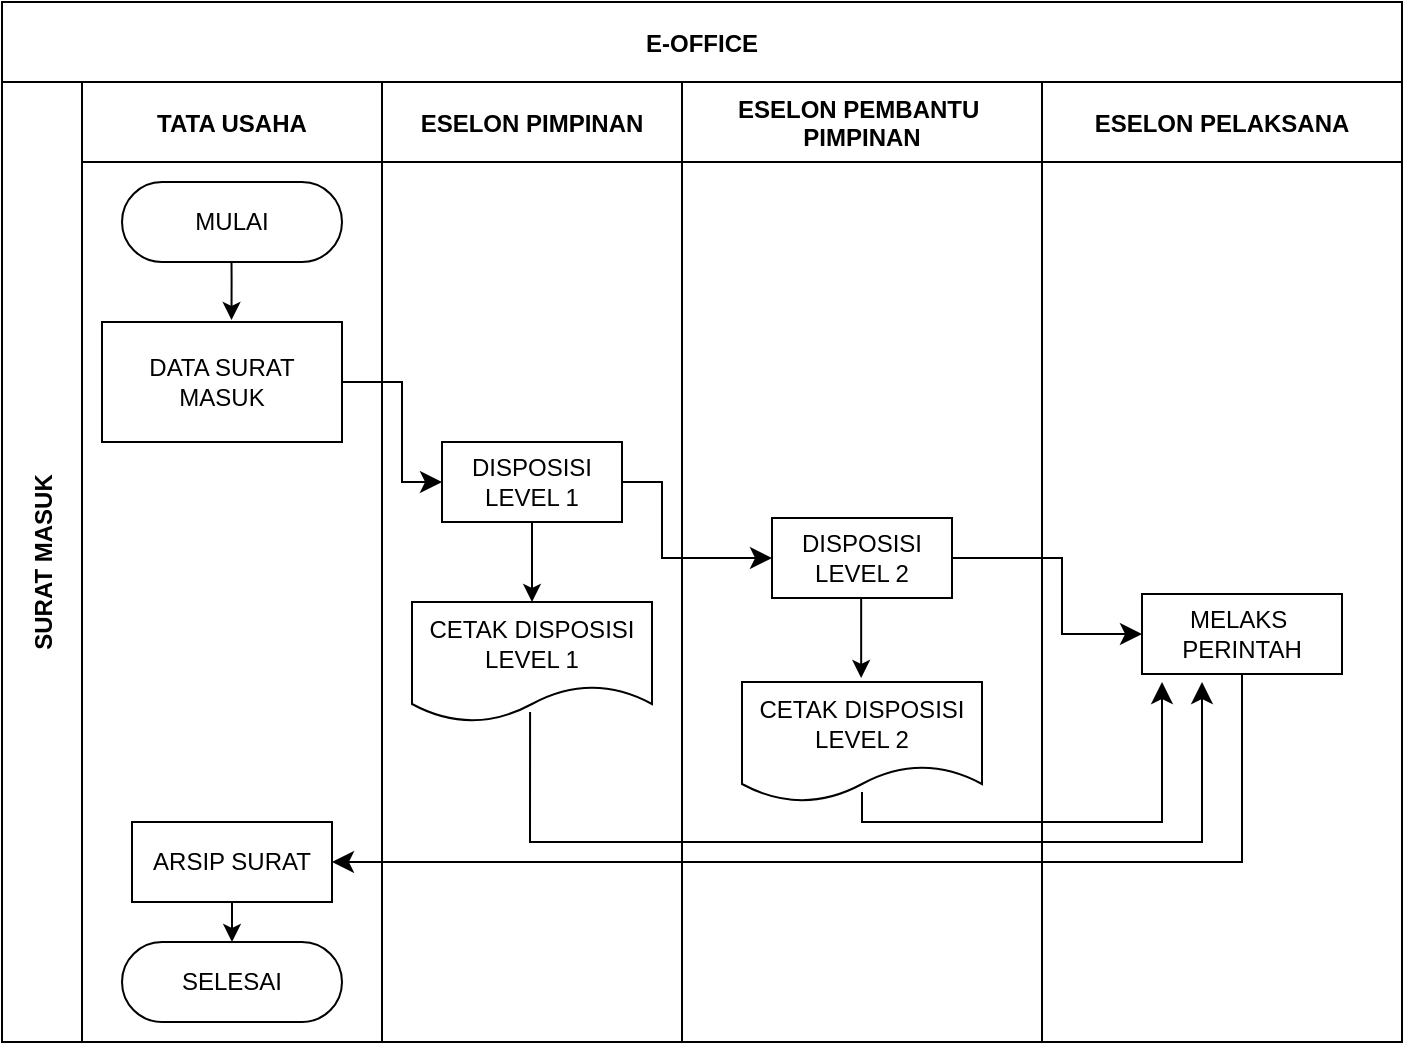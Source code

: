 <mxfile version="24.7.17">
  <diagram id="kgpKYQtTHZ0yAKxKKP6v" name="Page-1">
    <mxGraphModel dx="1434" dy="780" grid="1" gridSize="10" guides="1" tooltips="1" connect="1" arrows="1" fold="1" page="1" pageScale="1" pageWidth="850" pageHeight="1100" math="0" shadow="0">
      <root>
        <mxCell id="0" />
        <mxCell id="1" parent="0" />
        <mxCell id="3nuBFxr9cyL0pnOWT2aG-1" value="E-OFFICE" style="shape=table;childLayout=tableLayout;startSize=40;collapsible=0;recursiveResize=0;expand=0;fillColor=none;fontStyle=1" parent="1" vertex="1">
          <mxGeometry x="51" y="530" width="700" height="520" as="geometry" />
        </mxCell>
        <mxCell id="3nuBFxr9cyL0pnOWT2aG-3" value="SURAT MASUK" style="shape=tableRow;horizontal=0;swimlaneHead=0;swimlaneBody=0;top=0;left=0;bottom=0;right=0;fillColor=none;points=[[0,0.5],[1,0.5]];portConstraint=eastwest;startSize=40;collapsible=0;recursiveResize=0;expand=0;fontStyle=1;" parent="3nuBFxr9cyL0pnOWT2aG-1" vertex="1">
          <mxGeometry y="40" width="700" height="480" as="geometry" />
        </mxCell>
        <mxCell id="3nuBFxr9cyL0pnOWT2aG-4" value="TATA USAHA" style="swimlane;swimlaneHead=0;swimlaneBody=0;connectable=0;fillColor=none;startSize=40;collapsible=0;recursiveResize=0;expand=0;fontStyle=1;" parent="3nuBFxr9cyL0pnOWT2aG-3" vertex="1">
          <mxGeometry x="40" width="150" height="480" as="geometry">
            <mxRectangle width="150" height="480" as="alternateBounds" />
          </mxGeometry>
        </mxCell>
        <mxCell id="3nuBFxr9cyL0pnOWT2aG-6" value="MULAI" style="rounded=1;whiteSpace=wrap;html=1;arcSize=50;" parent="3nuBFxr9cyL0pnOWT2aG-4" vertex="1">
          <mxGeometry x="20" y="50" width="110" height="40" as="geometry" />
        </mxCell>
        <mxCell id="eYpfPBhZfu6Fcm4IwKXz-26" style="edgeStyle=orthogonalEdgeStyle;rounded=0;orthogonalLoop=1;jettySize=auto;html=1;" parent="3nuBFxr9cyL0pnOWT2aG-4" edge="1">
          <mxGeometry relative="1" as="geometry">
            <mxPoint x="74.76" y="90" as="sourcePoint" />
            <mxPoint x="74.76" y="119" as="targetPoint" />
            <Array as="points">
              <mxPoint x="74.76" y="99" />
            </Array>
          </mxGeometry>
        </mxCell>
        <mxCell id="eYpfPBhZfu6Fcm4IwKXz-33" value="ARSIP SURAT" style="rounded=0;whiteSpace=wrap;html=1;" parent="3nuBFxr9cyL0pnOWT2aG-4" vertex="1">
          <mxGeometry x="25" y="370" width="100" height="40" as="geometry" />
        </mxCell>
        <mxCell id="eYpfPBhZfu6Fcm4IwKXz-36" value="SELESAI" style="rounded=1;whiteSpace=wrap;html=1;arcSize=50;" parent="3nuBFxr9cyL0pnOWT2aG-4" vertex="1">
          <mxGeometry x="20" y="430" width="110" height="40" as="geometry" />
        </mxCell>
        <mxCell id="eYpfPBhZfu6Fcm4IwKXz-40" value="DATA SURAT MASUK" style="rounded=0;whiteSpace=wrap;html=1;" parent="3nuBFxr9cyL0pnOWT2aG-4" vertex="1">
          <mxGeometry x="10" y="120" width="120" height="60" as="geometry" />
        </mxCell>
        <mxCell id="eYpfPBhZfu6Fcm4IwKXz-48" value="" style="endArrow=classic;html=1;rounded=0;entryX=0.5;entryY=0;entryDx=0;entryDy=0;exitX=0.5;exitY=1;exitDx=0;exitDy=0;" parent="3nuBFxr9cyL0pnOWT2aG-4" source="eYpfPBhZfu6Fcm4IwKXz-33" target="eYpfPBhZfu6Fcm4IwKXz-36" edge="1">
          <mxGeometry width="50" height="50" relative="1" as="geometry">
            <mxPoint x="40" y="430" as="sourcePoint" />
            <mxPoint x="90" y="380" as="targetPoint" />
          </mxGeometry>
        </mxCell>
        <mxCell id="3nuBFxr9cyL0pnOWT2aG-8" value="ESELON PIMPINAN" style="swimlane;swimlaneHead=0;swimlaneBody=0;connectable=0;fillColor=none;startSize=40;collapsible=0;recursiveResize=0;expand=0;fontStyle=1;" parent="3nuBFxr9cyL0pnOWT2aG-3" vertex="1">
          <mxGeometry x="190" width="150" height="480" as="geometry">
            <mxRectangle width="150" height="480" as="alternateBounds" />
          </mxGeometry>
        </mxCell>
        <mxCell id="3nuBFxr9cyL0pnOWT2aG-9" value="DISPOSISI LEVEL 1" style="rounded=0;whiteSpace=wrap;html=1;" parent="3nuBFxr9cyL0pnOWT2aG-8" vertex="1">
          <mxGeometry x="30" y="180" width="90" height="40" as="geometry" />
        </mxCell>
        <mxCell id="eYpfPBhZfu6Fcm4IwKXz-38" value="CETAK DISPOSISI LEVEL 1" style="shape=document;whiteSpace=wrap;html=1;boundedLbl=1;" parent="3nuBFxr9cyL0pnOWT2aG-8" vertex="1">
          <mxGeometry x="15" y="260" width="120" height="60" as="geometry" />
        </mxCell>
        <mxCell id="eYpfPBhZfu6Fcm4IwKXz-41" value="" style="endArrow=classic;html=1;rounded=0;entryX=0.5;entryY=0;entryDx=0;entryDy=0;exitX=0.5;exitY=1;exitDx=0;exitDy=0;" parent="3nuBFxr9cyL0pnOWT2aG-8" source="3nuBFxr9cyL0pnOWT2aG-9" target="eYpfPBhZfu6Fcm4IwKXz-38" edge="1">
          <mxGeometry width="50" height="50" relative="1" as="geometry">
            <mxPoint x="200" y="410" as="sourcePoint" />
            <mxPoint x="250" y="360" as="targetPoint" />
          </mxGeometry>
        </mxCell>
        <mxCell id="3nuBFxr9cyL0pnOWT2aG-11" value="ESELON PEMBANTU &#xa;PIMPINAN" style="swimlane;swimlaneHead=0;swimlaneBody=0;connectable=0;fillColor=none;startSize=40;collapsible=0;recursiveResize=0;expand=0;fontStyle=1;" parent="3nuBFxr9cyL0pnOWT2aG-3" vertex="1">
          <mxGeometry x="340" width="180" height="480" as="geometry">
            <mxRectangle width="180" height="480" as="alternateBounds" />
          </mxGeometry>
        </mxCell>
        <mxCell id="eYpfPBhZfu6Fcm4IwKXz-27" value="DISPOSISI LEVEL 2" style="rounded=0;whiteSpace=wrap;html=1;" parent="3nuBFxr9cyL0pnOWT2aG-11" vertex="1">
          <mxGeometry x="45" y="218" width="90" height="40" as="geometry" />
        </mxCell>
        <mxCell id="eYpfPBhZfu6Fcm4IwKXz-42" value="CETAK DISPOSISI LEVEL 2" style="shape=document;whiteSpace=wrap;html=1;boundedLbl=1;" parent="3nuBFxr9cyL0pnOWT2aG-11" vertex="1">
          <mxGeometry x="30" y="300" width="120" height="60" as="geometry" />
        </mxCell>
        <mxCell id="eYpfPBhZfu6Fcm4IwKXz-43" value="" style="endArrow=classic;html=1;rounded=0;entryX=0.5;entryY=0;entryDx=0;entryDy=0;exitX=0.5;exitY=1;exitDx=0;exitDy=0;" parent="3nuBFxr9cyL0pnOWT2aG-11" edge="1">
          <mxGeometry width="50" height="50" relative="1" as="geometry">
            <mxPoint x="89.58" y="258" as="sourcePoint" />
            <mxPoint x="89.58" y="298" as="targetPoint" />
          </mxGeometry>
        </mxCell>
        <mxCell id="eYpfPBhZfu6Fcm4IwKXz-44" value="" style="edgeStyle=segmentEdgeStyle;endArrow=classic;html=1;curved=0;rounded=0;endSize=8;startSize=8;exitX=0.492;exitY=0.917;exitDx=0;exitDy=0;exitPerimeter=0;" parent="3nuBFxr9cyL0pnOWT2aG-11" source="eYpfPBhZfu6Fcm4IwKXz-38" edge="1">
          <mxGeometry width="50" height="50" relative="1" as="geometry">
            <mxPoint x="-50" y="380" as="sourcePoint" />
            <mxPoint x="260" y="300" as="targetPoint" />
            <Array as="points">
              <mxPoint x="-76" y="380" />
              <mxPoint x="260" y="380" />
            </Array>
          </mxGeometry>
        </mxCell>
        <mxCell id="eYpfPBhZfu6Fcm4IwKXz-29" value="ESELON PELAKSANA" style="swimlane;swimlaneHead=0;swimlaneBody=0;connectable=0;fillColor=none;startSize=40;collapsible=0;recursiveResize=0;expand=0;fontStyle=1;" parent="3nuBFxr9cyL0pnOWT2aG-3" vertex="1">
          <mxGeometry x="520" width="180" height="480" as="geometry">
            <mxRectangle width="180" height="480" as="alternateBounds" />
          </mxGeometry>
        </mxCell>
        <mxCell id="eYpfPBhZfu6Fcm4IwKXz-30" value="MELAKS&amp;nbsp;&lt;div&gt;PERINTAH&lt;/div&gt;" style="rounded=0;whiteSpace=wrap;html=1;" parent="eYpfPBhZfu6Fcm4IwKXz-29" vertex="1">
          <mxGeometry x="50" y="256" width="100" height="40" as="geometry" />
        </mxCell>
        <mxCell id="eYpfPBhZfu6Fcm4IwKXz-45" value="" style="edgeStyle=segmentEdgeStyle;endArrow=classic;html=1;curved=0;rounded=0;endSize=8;startSize=8;exitX=0.492;exitY=0.917;exitDx=0;exitDy=0;exitPerimeter=0;" parent="eYpfPBhZfu6Fcm4IwKXz-29" edge="1">
          <mxGeometry width="50" height="50" relative="1" as="geometry">
            <mxPoint x="-90" y="355" as="sourcePoint" />
            <mxPoint x="60" y="300" as="targetPoint" />
            <Array as="points">
              <mxPoint x="-90" y="370" />
              <mxPoint x="60" y="370" />
            </Array>
          </mxGeometry>
        </mxCell>
        <mxCell id="eYpfPBhZfu6Fcm4IwKXz-24" value="" style="edgeStyle=segmentEdgeStyle;endArrow=classic;html=1;curved=0;rounded=0;endSize=8;startSize=8;exitX=1;exitY=0.5;exitDx=0;exitDy=0;entryX=0;entryY=0.5;entryDx=0;entryDy=0;" parent="3nuBFxr9cyL0pnOWT2aG-3" source="eYpfPBhZfu6Fcm4IwKXz-40" target="3nuBFxr9cyL0pnOWT2aG-9" edge="1">
          <mxGeometry width="50" height="50" relative="1" as="geometry">
            <mxPoint x="112.5" y="180" as="sourcePoint" />
            <mxPoint x="650" y="170" as="targetPoint" />
            <Array as="points">
              <mxPoint x="200" y="150" />
              <mxPoint x="200" y="200" />
            </Array>
          </mxGeometry>
        </mxCell>
        <mxCell id="eYpfPBhZfu6Fcm4IwKXz-35" value="" style="edgeStyle=segmentEdgeStyle;endArrow=classic;html=1;curved=0;rounded=0;endSize=8;startSize=8;exitX=0.5;exitY=1;exitDx=0;exitDy=0;" parent="3nuBFxr9cyL0pnOWT2aG-3" source="eYpfPBhZfu6Fcm4IwKXz-30" target="eYpfPBhZfu6Fcm4IwKXz-33" edge="1">
          <mxGeometry width="50" height="50" relative="1" as="geometry">
            <mxPoint x="620" y="310" as="sourcePoint" />
            <mxPoint x="210" y="328" as="targetPoint" />
            <Array as="points">
              <mxPoint x="620" y="390" />
            </Array>
          </mxGeometry>
        </mxCell>
        <mxCell id="eYpfPBhZfu6Fcm4IwKXz-28" value="" style="edgeStyle=segmentEdgeStyle;endArrow=classic;html=1;curved=0;rounded=0;endSize=8;startSize=8;entryX=0;entryY=0.5;entryDx=0;entryDy=0;exitX=1;exitY=0.5;exitDx=0;exitDy=0;" parent="3nuBFxr9cyL0pnOWT2aG-3" source="3nuBFxr9cyL0pnOWT2aG-9" target="eYpfPBhZfu6Fcm4IwKXz-27" edge="1">
          <mxGeometry width="50" height="50" relative="1" as="geometry">
            <mxPoint x="300" y="260" as="sourcePoint" />
            <mxPoint x="380" y="238" as="targetPoint" />
            <Array as="points">
              <mxPoint x="330" y="200" />
              <mxPoint x="330" y="238" />
            </Array>
          </mxGeometry>
        </mxCell>
        <mxCell id="eYpfPBhZfu6Fcm4IwKXz-32" value="" style="edgeStyle=segmentEdgeStyle;endArrow=classic;html=1;curved=0;rounded=0;endSize=8;startSize=8;entryX=0;entryY=0.5;entryDx=0;entryDy=0;exitX=1;exitY=0.5;exitDx=0;exitDy=0;" parent="3nuBFxr9cyL0pnOWT2aG-3" source="eYpfPBhZfu6Fcm4IwKXz-27" target="eYpfPBhZfu6Fcm4IwKXz-30" edge="1">
          <mxGeometry width="50" height="50" relative="1" as="geometry">
            <mxPoint x="530" y="258" as="sourcePoint" />
            <mxPoint x="555" y="276" as="targetPoint" />
            <Array as="points">
              <mxPoint x="530" y="238" />
              <mxPoint x="530" y="276" />
            </Array>
          </mxGeometry>
        </mxCell>
      </root>
    </mxGraphModel>
  </diagram>
</mxfile>
